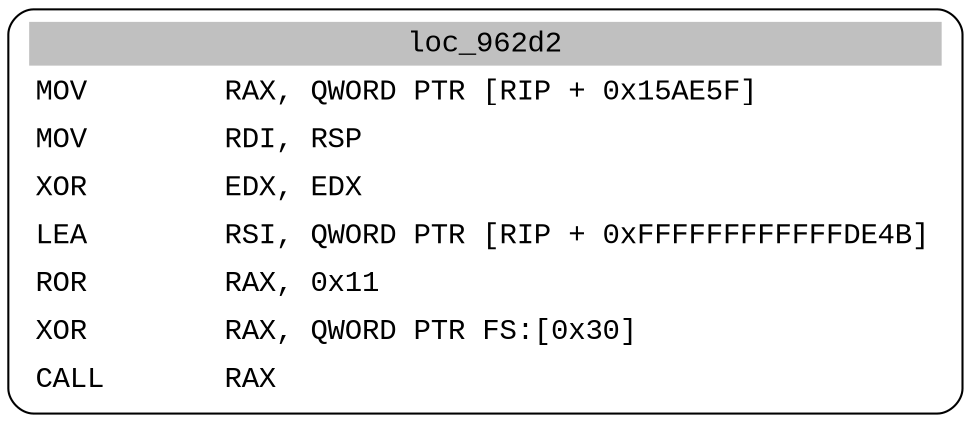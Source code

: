 digraph asm_graph {
1941 [
shape="Mrecord" fontname="Courier New"label =<<table border="0" cellborder="0" cellpadding="3"><tr><td align="center" colspan="2" bgcolor="grey">loc_962d2</td></tr><tr><td align="left">MOV        RAX, QWORD PTR [RIP + 0x15AE5F]</td></tr><tr><td align="left">MOV        RDI, RSP</td></tr><tr><td align="left">XOR        EDX, EDX</td></tr><tr><td align="left">LEA        RSI, QWORD PTR [RIP + 0xFFFFFFFFFFFFDE4B]</td></tr><tr><td align="left">ROR        RAX, 0x11</td></tr><tr><td align="left">XOR        RAX, QWORD PTR FS:[0x30]</td></tr><tr><td align="left">CALL       RAX</td></tr></table>> ];
}